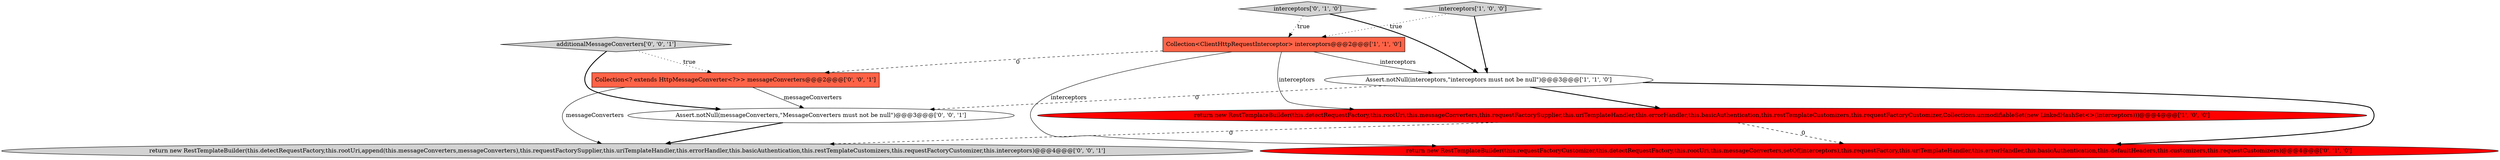 digraph {
7 [style = filled, label = "return new RestTemplateBuilder(this.detectRequestFactory,this.rootUri,append(this.messageConverters,messageConverters),this.requestFactorySupplier,this.uriTemplateHandler,this.errorHandler,this.basicAuthentication,this.restTemplateCustomizers,this.requestFactoryCustomizer,this.interceptors)@@@4@@@['0', '0', '1']", fillcolor = lightgray, shape = ellipse image = "AAA0AAABBB3BBB"];
9 [style = filled, label = "additionalMessageConverters['0', '0', '1']", fillcolor = lightgray, shape = diamond image = "AAA0AAABBB3BBB"];
0 [style = filled, label = "Collection<ClientHttpRequestInterceptor> interceptors@@@2@@@['1', '1', '0']", fillcolor = tomato, shape = box image = "AAA0AAABBB1BBB"];
8 [style = filled, label = "Collection<? extends HttpMessageConverter<?>> messageConverters@@@2@@@['0', '0', '1']", fillcolor = tomato, shape = box image = "AAA0AAABBB3BBB"];
2 [style = filled, label = "return new RestTemplateBuilder(this.detectRequestFactory,this.rootUri,this.messageConverters,this.requestFactorySupplier,this.uriTemplateHandler,this.errorHandler,this.basicAuthentication,this.restTemplateCustomizers,this.requestFactoryCustomizer,Collections.unmodifiableSet(new LinkedHashSet<>(interceptors)))@@@4@@@['1', '0', '0']", fillcolor = red, shape = ellipse image = "AAA1AAABBB1BBB"];
4 [style = filled, label = "return new RestTemplateBuilder(this.requestFactoryCustomizer,this.detectRequestFactory,this.rootUri,this.messageConverters,setOf(interceptors),this.requestFactory,this.uriTemplateHandler,this.errorHandler,this.basicAuthentication,this.defaultHeaders,this.customizers,this.requestCustomizers)@@@4@@@['0', '1', '0']", fillcolor = red, shape = ellipse image = "AAA1AAABBB2BBB"];
5 [style = filled, label = "interceptors['0', '1', '0']", fillcolor = lightgray, shape = diamond image = "AAA0AAABBB2BBB"];
3 [style = filled, label = "interceptors['1', '0', '0']", fillcolor = lightgray, shape = diamond image = "AAA0AAABBB1BBB"];
6 [style = filled, label = "Assert.notNull(messageConverters,\"MessageConverters must not be null\")@@@3@@@['0', '0', '1']", fillcolor = white, shape = ellipse image = "AAA0AAABBB3BBB"];
1 [style = filled, label = "Assert.notNull(interceptors,\"interceptors must not be null\")@@@3@@@['1', '1', '0']", fillcolor = white, shape = ellipse image = "AAA0AAABBB1BBB"];
8->6 [style = solid, label="messageConverters"];
0->4 [style = solid, label="interceptors"];
0->8 [style = dashed, label="0"];
5->1 [style = bold, label=""];
1->4 [style = bold, label=""];
1->2 [style = bold, label=""];
0->2 [style = solid, label="interceptors"];
8->7 [style = solid, label="messageConverters"];
0->1 [style = solid, label="interceptors"];
5->0 [style = dotted, label="true"];
6->7 [style = bold, label=""];
3->1 [style = bold, label=""];
2->7 [style = dashed, label="0"];
1->6 [style = dashed, label="0"];
9->6 [style = bold, label=""];
2->4 [style = dashed, label="0"];
3->0 [style = dotted, label="true"];
9->8 [style = dotted, label="true"];
}
